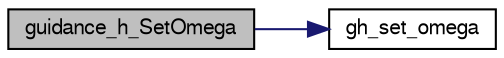digraph "guidance_h_SetOmega"
{
  edge [fontname="FreeSans",fontsize="10",labelfontname="FreeSans",labelfontsize="10"];
  node [fontname="FreeSans",fontsize="10",shape=record];
  rankdir="LR";
  Node1 [label="guidance_h_SetOmega",height=0.2,width=0.4,color="black", fillcolor="grey75", style="filled", fontcolor="black"];
  Node1 -> Node2 [color="midnightblue",fontsize="10",style="solid",fontname="FreeSans"];
  Node2 [label="gh_set_omega",height=0.2,width=0.4,color="black", fillcolor="white", style="filled",URL="$guidance__h__ref_8c.html#ab61ba5b66e8177ec0cf42178537fb63e"];
}
